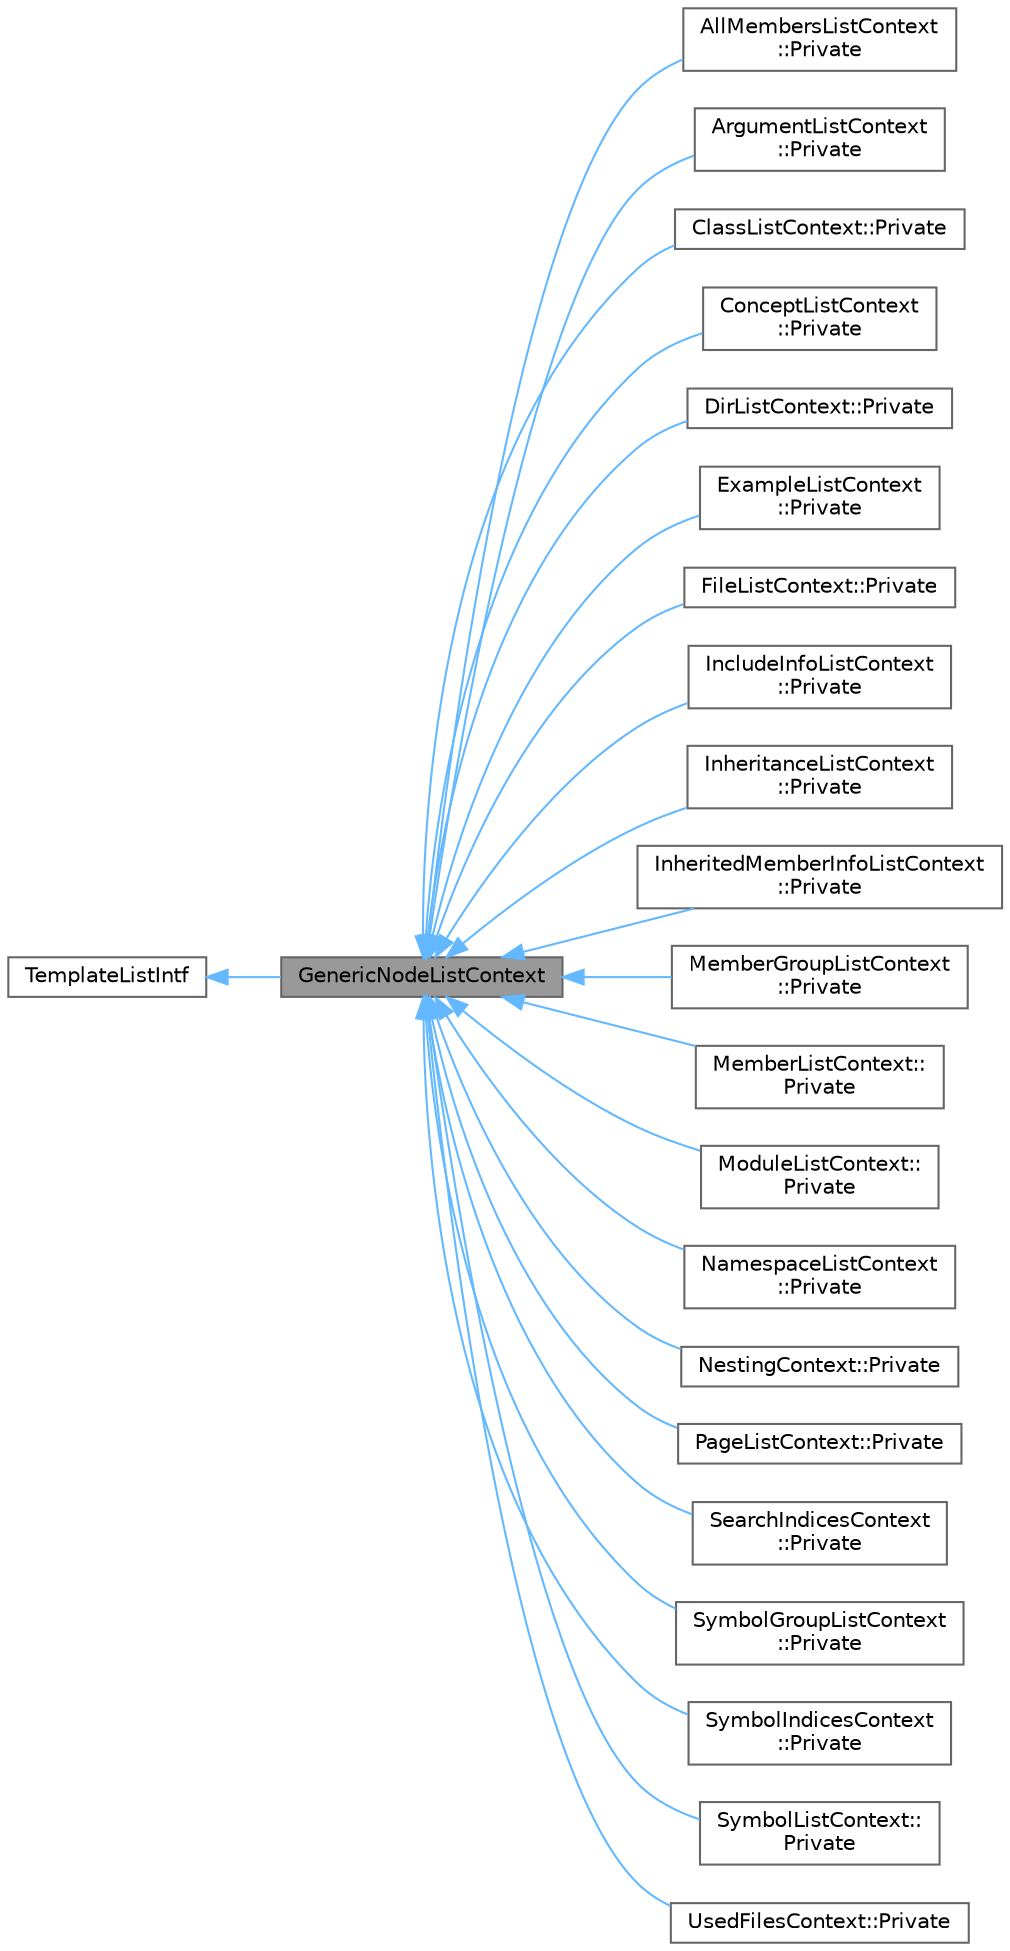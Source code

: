 digraph "GenericNodeListContext"
{
 // INTERACTIVE_SVG=YES
 // LATEX_PDF_SIZE
  bgcolor="transparent";
  edge [fontname=Helvetica,fontsize=10,labelfontname=Helvetica,labelfontsize=10];
  node [fontname=Helvetica,fontsize=10,shape=box,height=0.2,width=0.4];
  rankdir="LR";
  Node1 [label="GenericNodeListContext",height=0.2,width=0.4,color="gray40", fillcolor="grey60", style="filled", fontcolor="black",tooltip="standard template list implementation"];
  Node2 -> Node1 [dir="back",color="steelblue1",style="solid",tooltip=" "];
  Node2 [label="TemplateListIntf",height=0.2,width=0.4,color="gray40", fillcolor="white", style="filled",URL="$d6/d88/class_template_list_intf.html",tooltip="Abstract read-only interface for a context value of type list."];
  Node1 -> Node3 [dir="back",color="steelblue1",style="solid",tooltip=" "];
  Node3 [label="AllMembersListContext\l::Private",height=0.2,width=0.4,color="gray40", fillcolor="white", style="filled",URL="$d6/db0/class_all_members_list_context_1_1_private.html",tooltip=" "];
  Node1 -> Node4 [dir="back",color="steelblue1",style="solid",tooltip=" "];
  Node4 [label="ArgumentListContext\l::Private",height=0.2,width=0.4,color="gray40", fillcolor="white", style="filled",URL="$d7/dc4/class_argument_list_context_1_1_private.html",tooltip=" "];
  Node1 -> Node5 [dir="back",color="steelblue1",style="solid",tooltip=" "];
  Node5 [label="ClassListContext::Private",height=0.2,width=0.4,color="gray40", fillcolor="white", style="filled",URL="$d4/d4e/class_class_list_context_1_1_private.html",tooltip=" "];
  Node1 -> Node6 [dir="back",color="steelblue1",style="solid",tooltip=" "];
  Node6 [label="ConceptListContext\l::Private",height=0.2,width=0.4,color="gray40", fillcolor="white", style="filled",URL="$d3/d67/class_concept_list_context_1_1_private.html",tooltip=" "];
  Node1 -> Node7 [dir="back",color="steelblue1",style="solid",tooltip=" "];
  Node7 [label="DirListContext::Private",height=0.2,width=0.4,color="gray40", fillcolor="white", style="filled",URL="$d7/d7d/class_dir_list_context_1_1_private.html",tooltip=" "];
  Node1 -> Node8 [dir="back",color="steelblue1",style="solid",tooltip=" "];
  Node8 [label="ExampleListContext\l::Private",height=0.2,width=0.4,color="gray40", fillcolor="white", style="filled",URL="$da/d6f/class_example_list_context_1_1_private.html",tooltip=" "];
  Node1 -> Node9 [dir="back",color="steelblue1",style="solid",tooltip=" "];
  Node9 [label="FileListContext::Private",height=0.2,width=0.4,color="gray40", fillcolor="white", style="filled",URL="$d1/d6e/class_file_list_context_1_1_private.html",tooltip=" "];
  Node1 -> Node10 [dir="back",color="steelblue1",style="solid",tooltip=" "];
  Node10 [label="IncludeInfoListContext\l::Private",height=0.2,width=0.4,color="gray40", fillcolor="white", style="filled",URL="$dc/d85/class_include_info_list_context_1_1_private.html",tooltip=" "];
  Node1 -> Node11 [dir="back",color="steelblue1",style="solid",tooltip=" "];
  Node11 [label="InheritanceListContext\l::Private",height=0.2,width=0.4,color="gray40", fillcolor="white", style="filled",URL="$d3/dfa/class_inheritance_list_context_1_1_private.html",tooltip=" "];
  Node1 -> Node12 [dir="back",color="steelblue1",style="solid",tooltip=" "];
  Node12 [label="InheritedMemberInfoListContext\l::Private",height=0.2,width=0.4,color="gray40", fillcolor="white", style="filled",URL="$d0/de8/class_inherited_member_info_list_context_1_1_private.html",tooltip=" "];
  Node1 -> Node13 [dir="back",color="steelblue1",style="solid",tooltip=" "];
  Node13 [label="MemberGroupListContext\l::Private",height=0.2,width=0.4,color="gray40", fillcolor="white", style="filled",URL="$d3/d09/class_member_group_list_context_1_1_private.html",tooltip=" "];
  Node1 -> Node14 [dir="back",color="steelblue1",style="solid",tooltip=" "];
  Node14 [label="MemberListContext::\lPrivate",height=0.2,width=0.4,color="gray40", fillcolor="white", style="filled",URL="$df/db1/class_member_list_context_1_1_private.html",tooltip=" "];
  Node1 -> Node15 [dir="back",color="steelblue1",style="solid",tooltip=" "];
  Node15 [label="ModuleListContext::\lPrivate",height=0.2,width=0.4,color="gray40", fillcolor="white", style="filled",URL="$da/d0c/class_module_list_context_1_1_private.html",tooltip=" "];
  Node1 -> Node16 [dir="back",color="steelblue1",style="solid",tooltip=" "];
  Node16 [label="NamespaceListContext\l::Private",height=0.2,width=0.4,color="gray40", fillcolor="white", style="filled",URL="$d1/d49/class_namespace_list_context_1_1_private.html",tooltip=" "];
  Node1 -> Node17 [dir="back",color="steelblue1",style="solid",tooltip=" "];
  Node17 [label="NestingContext::Private",height=0.2,width=0.4,color="gray40", fillcolor="white", style="filled",URL="$d7/db8/class_nesting_context_1_1_private.html",tooltip=" "];
  Node1 -> Node18 [dir="back",color="steelblue1",style="solid",tooltip=" "];
  Node18 [label="PageListContext::Private",height=0.2,width=0.4,color="gray40", fillcolor="white", style="filled",URL="$dc/d0a/class_page_list_context_1_1_private.html",tooltip=" "];
  Node1 -> Node19 [dir="back",color="steelblue1",style="solid",tooltip=" "];
  Node19 [label="SearchIndicesContext\l::Private",height=0.2,width=0.4,color="gray40", fillcolor="white", style="filled",URL="$d7/d01/class_search_indices_context_1_1_private.html",tooltip=" "];
  Node1 -> Node20 [dir="back",color="steelblue1",style="solid",tooltip=" "];
  Node20 [label="SymbolGroupListContext\l::Private",height=0.2,width=0.4,color="gray40", fillcolor="white", style="filled",URL="$d4/d0d/class_symbol_group_list_context_1_1_private.html",tooltip=" "];
  Node1 -> Node21 [dir="back",color="steelblue1",style="solid",tooltip=" "];
  Node21 [label="SymbolIndicesContext\l::Private",height=0.2,width=0.4,color="gray40", fillcolor="white", style="filled",URL="$d6/d8b/class_symbol_indices_context_1_1_private.html",tooltip=" "];
  Node1 -> Node22 [dir="back",color="steelblue1",style="solid",tooltip=" "];
  Node22 [label="SymbolListContext::\lPrivate",height=0.2,width=0.4,color="gray40", fillcolor="white", style="filled",URL="$da/d36/class_symbol_list_context_1_1_private.html",tooltip=" "];
  Node1 -> Node23 [dir="back",color="steelblue1",style="solid",tooltip=" "];
  Node23 [label="UsedFilesContext::Private",height=0.2,width=0.4,color="gray40", fillcolor="white", style="filled",URL="$db/da0/class_used_files_context_1_1_private.html",tooltip=" "];
}
